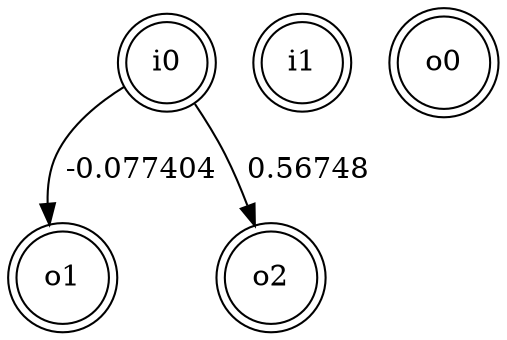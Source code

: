 digraph G {
i0 [label="i0" shape=doublecircle]
i1 [label="i1" shape=doublecircle]
o0 [label="o0" shape=doublecircle]
o1 [label="o1" shape=doublecircle]
o2 [label="o2" shape=doublecircle]
i0 -> o2[label=" 0.56748"]
i0 -> o1[label=" -0.077404"]
}
